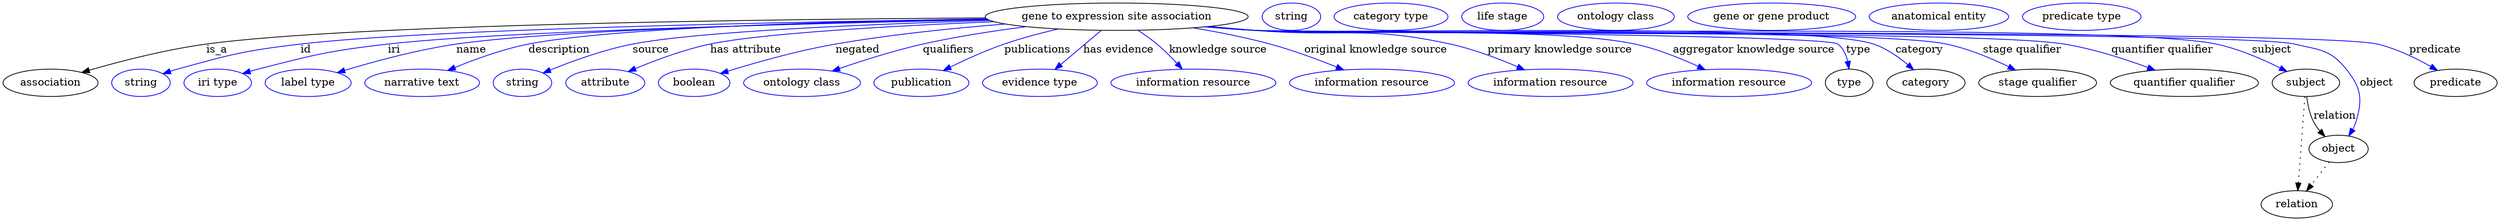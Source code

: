 digraph {
	graph [bb="0,0,3280,283"];
	node [label="\N"];
	"gene to expression site association"	[height=0.5,
		label="gene to expression site association",
		pos="1463.4,265",
		width=4.8024];
	association	[height=0.5,
		pos="62.394,178",
		width=1.7332];
	"gene to expression site association" -> association	[label=is_a,
		lp="281.39,221.5",
		pos="e,103.52,191.74 1291,263.4 1008.6,261.68 459.74,254.98 267.39,229 214.07,221.8 154.45,206.4 113.31,194.58"];
	id	[color=blue,
		height=0.5,
		label=string,
		pos="181.39,178",
		width=1.0652];
	"gene to expression site association" -> id	[color=blue,
		label=id,
		lp="398.39,221.5",
		pos="e,210.38,190 1292.9,261.93 1035.7,258.21 560.62,248.85 391.39,229 318.42,220.44 300.2,215.65 229.39,196 226.29,195.14 223.09,194.17 \
219.89,193.16",
		style=solid];
	iri	[color=blue,
		height=0.5,
		label="iri type",
		pos="282.39,178",
		width=1.2277];
	"gene to expression site association" -> iri	[color=blue,
		label=iri,
		lp="514.39,221.5",
		pos="e,315.3,190.23 1294.9,260.96 1062.1,256.23 654.03,245.84 506.39,229 429.49,220.23 410.38,215.19 335.39,196 332.02,195.14 328.54,\
194.18 325.05,193.17",
		style=solid];
	name	[color=blue,
		height=0.5,
		label="label type",
		pos="401.39,178",
		width=1.5707];
	"gene to expression site association" -> name	[color=blue,
		label=name,
		lp="616.39,221.5",
		pos="e,439.75,191.4 1293.9,261.38 1080.5,257.35 726.16,248 596.39,229 545.5,221.55 488.67,206.14 449.55,194.38",
		style=solid];
	description	[color=blue,
		height=0.5,
		label="narrative text",
		pos="551.39,178",
		width=2.0943];
	"gene to expression site association" -> description	[color=blue,
		label=description,
		lp="730.89,221.5",
		pos="e,584.86,194.26 1292.3,262.21 1100.3,259.15 801.26,250.93 690.39,229 657.23,222.44 621.37,209.38 594.38,198.25",
		style=solid];
	source	[color=blue,
		height=0.5,
		label=string,
		pos="683.39,178",
		width=1.0652];
	"gene to expression site association" -> source	[color=blue,
		label=source,
		lp="851.39,221.5",
		pos="e,710.36,190.97 1297.3,259.98 1139.6,255.24 913.97,245.78 827.39,229 789.74,221.7 748.58,206.65 719.94,194.95",
		style=solid];
	"has attribute"	[color=blue,
		height=0.5,
		label=attribute,
		pos="791.39,178",
		width=1.4443];
	"gene to expression site association" -> "has attribute"	[color=blue,
		label="has attribute",
		lp="976.39,221.5",
		pos="e,821.64,192.77 1302.2,258.43 1171.5,252.98 998.05,243.38 929.39,229 895.3,221.86 858.26,208.08 831.15,196.8",
		style=solid];
	negated	[color=blue,
		height=0.5,
		label=boolean,
		pos="908.39,178",
		width=1.2999];
	"gene to expression site association" -> negated	[color=blue,
		label=negated,
		lp="1122.4,221.5",
		pos="e,942.74,190.34 1316.8,255.36 1248.6,250.01 1166.5,241.66 1093.4,229 1044.6,220.54 989.9,204.99 952.74,193.47",
		style=solid];
	qualifiers	[color=blue,
		height=0.5,
		label="ontology class",
		pos="1049.4,178",
		width=2.1304];
	"gene to expression site association" -> qualifiers	[color=blue,
		label=qualifiers,
		lp="1241.9,221.5",
		pos="e,1089.1,193.53 1344.6,251.9 1301.4,246.4 1252.4,238.87 1208.4,229 1171.1,220.63 1129.9,207.57 1098.8,196.9",
		style=solid];
	publications	[color=blue,
		height=0.5,
		label=publication,
		pos="1206.4,178",
		width=1.7332];
	"gene to expression site association" -> publications	[color=blue,
		label=publications,
		lp="1359.4,221.5",
		pos="e,1235.4,194.2 1386.5,248.86 1363.4,243.49 1338.1,236.81 1315.4,229 1291.1,220.66 1265,208.78 1244.4,198.69",
		style=solid];
	"has evidence"	[color=blue,
		height=0.5,
		label="evidence type",
		pos="1362.4,178",
		width=2.0943];
	"gene to expression site association" -> "has evidence"	[color=blue,
		label="has evidence",
		lp="1465.9,221.5",
		pos="e,1382.1,195.6 1443,246.8 1427.7,233.96 1406.7,216.27 1389.9,202.19",
		style=solid];
	"knowledge source"	[color=blue,
		height=0.5,
		label="information resource",
		pos="1564.4,178",
		width=3.015];
	"gene to expression site association" -> "knowledge source"	[color=blue,
		label="knowledge source",
		lp="1596.9,221.5",
		pos="e,1549.7,196.14 1491.5,247.13 1499.8,241.7 1508.7,235.42 1516.4,229 1525.6,221.33 1534.9,212.07 1542.8,203.61",
		style=solid];
	"original knowledge source"	[color=blue,
		height=0.5,
		label="information resource",
		pos="1799.4,178",
		width=3.015];
	"gene to expression site association" -> "original knowledge source"	[color=blue,
		label="original knowledge source",
		lp="1804.4,221.5",
		pos="e,1762.2,195.02 1564.1,250.32 1596.7,244.89 1632.8,237.81 1665.4,229 1695,220.97 1727.3,209.03 1752.8,198.83",
		style=solid];
	"primary knowledge source"	[color=blue,
		height=0.5,
		label="information resource",
		pos="2034.4,178",
		width=3.015];
	"gene to expression site association" -> "primary knowledge source"	[color=blue,
		label="primary knowledge source",
		lp="2046.4,221.5",
		pos="e,2000.2,195.11 1585.2,252.22 1605.3,250.4 1625.9,248.59 1645.4,247 1759.5,237.67 1790.6,253.54 1902.4,229 1932.9,222.32 1965.6,\
209.92 1990.9,199.15",
		style=solid];
	"aggregator knowledge source"	[color=blue,
		height=0.5,
		label="information resource",
		pos="2269.4,178",
		width=3.015];
	"gene to expression site association" -> "aggregator knowledge source"	[color=blue,
		label="aggregator knowledge source",
		lp="2301.9,221.5",
		pos="e,2237.7,195.34 1582.3,251.91 1603.3,250.05 1625,248.32 1645.4,247 1756.3,239.83 2036.6,252.14 2145.4,229 2174.1,222.89 2204.8,210.6 \
2228.4,199.73",
		style=solid];
	type	[height=0.5,
		pos="2427.4,178",
		width=0.86659];
	"gene to expression site association" -> type	[color=blue,
		label=type,
		lp="2439.4,221.5",
		pos="e,2427.1,196.24 1581.3,251.78 1602.6,249.92 1624.6,248.21 1645.4,247 1666.7,245.76 2395.4,241.92 2412.4,229 2419.5,223.55 2423.4,\
214.82 2425.5,206.16",
		style=solid];
	category	[height=0.5,
		pos="2528.4,178",
		width=1.4263];
	"gene to expression site association" -> category	[color=blue,
		label=category,
		lp="2519.9,221.5",
		pos="e,2512.2,195.19 1581.3,251.76 1602.6,249.89 1624.6,248.2 1645.4,247 1735.7,241.79 2373.7,257.85 2459.4,229 2476.1,223.39 2492.1,\
212.2 2504.6,201.82",
		style=solid];
	"stage qualifier"	[height=0.5,
		pos="2675.4,178",
		width=2.1484];
	"gene to expression site association" -> "stage qualifier"	[color=blue,
		label="stage qualifier",
		lp="2654.9,221.5",
		pos="e,2646.3,194.76 1580.8,251.76 1602.3,249.88 1624.5,248.18 1645.4,247 1746.4,241.29 2456.4,249.81 2555.4,229 2583.9,223 2614.2,210.32 \
2637.2,199.23",
		style=solid];
	"quantifier qualifier"	[height=0.5,
		pos="2868.4,178",
		width=2.7081];
	"gene to expression site association" -> "quantifier qualifier"	[color=blue,
		label="quantifier qualifier",
		lp="2839.4,221.5",
		pos="e,2829.9,194.65 1580.8,251.71 1602.3,249.84 1624.5,248.15 1645.4,247 1763.6,240.49 2593.6,248.05 2710.4,229 2748.2,222.84 2789.4,\
209.57 2820.2,198.25",
		style=solid];
	subject	[height=0.5,
		pos="3028.4,178",
		width=1.2277];
	"gene to expression site association" -> subject	[color=blue,
		label=subject,
		lp="2983.4,221.5",
		pos="e,3003.5,192.89 1580.3,251.71 1601.9,249.82 1624.3,248.13 1645.4,247 1785.8,239.46 2772.8,257.96 2910.4,229 2940.1,222.76 2971.6,\
209 2994.6,197.49",
		style=solid];
	object	[height=0.5,
		pos="3071.4,91",
		width=1.0832];
	"gene to expression site association" -> object	[color=blue,
		label=object,
		lp="3121.4,178",
		pos="e,3084.8,108.09 1580.3,251.69 1601.9,249.81 1624.3,248.12 1645.4,247 1721.3,242.96 2939.4,246.51 3013.4,229 3046.1,221.26 3060.3,\
222.17 3081.4,196 3101,171.69 3103.3,156.9 3094.4,127 3093.4,123.55 3091.9,120.13 3090.1,116.85",
		style=solid];
	predicate	[height=0.5,
		pos="3225.4,178",
		width=1.5165];
	"gene to expression site association" -> predicate	[color=blue,
		label=predicate,
		lp="3198.4,221.5",
		pos="e,3201.6,194.33 1580.3,251.67 1601.9,249.79 1624.3,248.11 1645.4,247 1727.3,242.68 3042.5,247.87 3122.4,229 3147.3,223.12 3173.2,\
210.53 3192.8,199.45",
		style=solid];
	association_type	[color=blue,
		height=0.5,
		label=string,
		pos="1692.4,265",
		width=1.0652];
	association_category	[color=blue,
		height=0.5,
		label="category type",
		pos="1823.4,265",
		width=2.0762];
	"gene to expression site association_stage qualifier"	[color=blue,
		height=0.5,
		label="life stage",
		pos="1970.4,265",
		width=1.4985];
	"gene to expression site association_quantifier qualifier"	[color=blue,
		height=0.5,
		label="ontology class",
		pos="2119.4,265",
		width=2.1304];
	subject -> object	[label=relation,
		lp="3066.4,134.5",
		pos="e,3053.5,107.23 3029.5,159.55 3030.7,149.57 3033.2,137.07 3038.4,127 3040.6,122.68 3043.5,118.52 3046.7,114.66"];
	relation	[height=0.5,
		pos="3016.4,18",
		width=1.2999];
	subject -> relation	[pos="e,3017.7,36.188 3027.1,159.79 3025,132.48 3021,78.994 3018.5,46.38",
		style=dotted];
	"gene to expression site association_subject"	[color=blue,
		height=0.5,
		label="gene or gene product",
		pos="2324.4,265",
		width=3.0692];
	object -> relation	[pos="e,3029.2,35.54 3058.9,73.889 3052,64.939 3043.2,53.617 3035.4,43.584",
		style=dotted];
	"gene to expression site association_object"	[color=blue,
		height=0.5,
		label="anatomical entity",
		pos="2544.4,265",
		width=2.5456];
	"gene to expression site association_predicate"	[color=blue,
		height=0.5,
		label="predicate type",
		pos="2732.4,265",
		width=2.1665];
}
